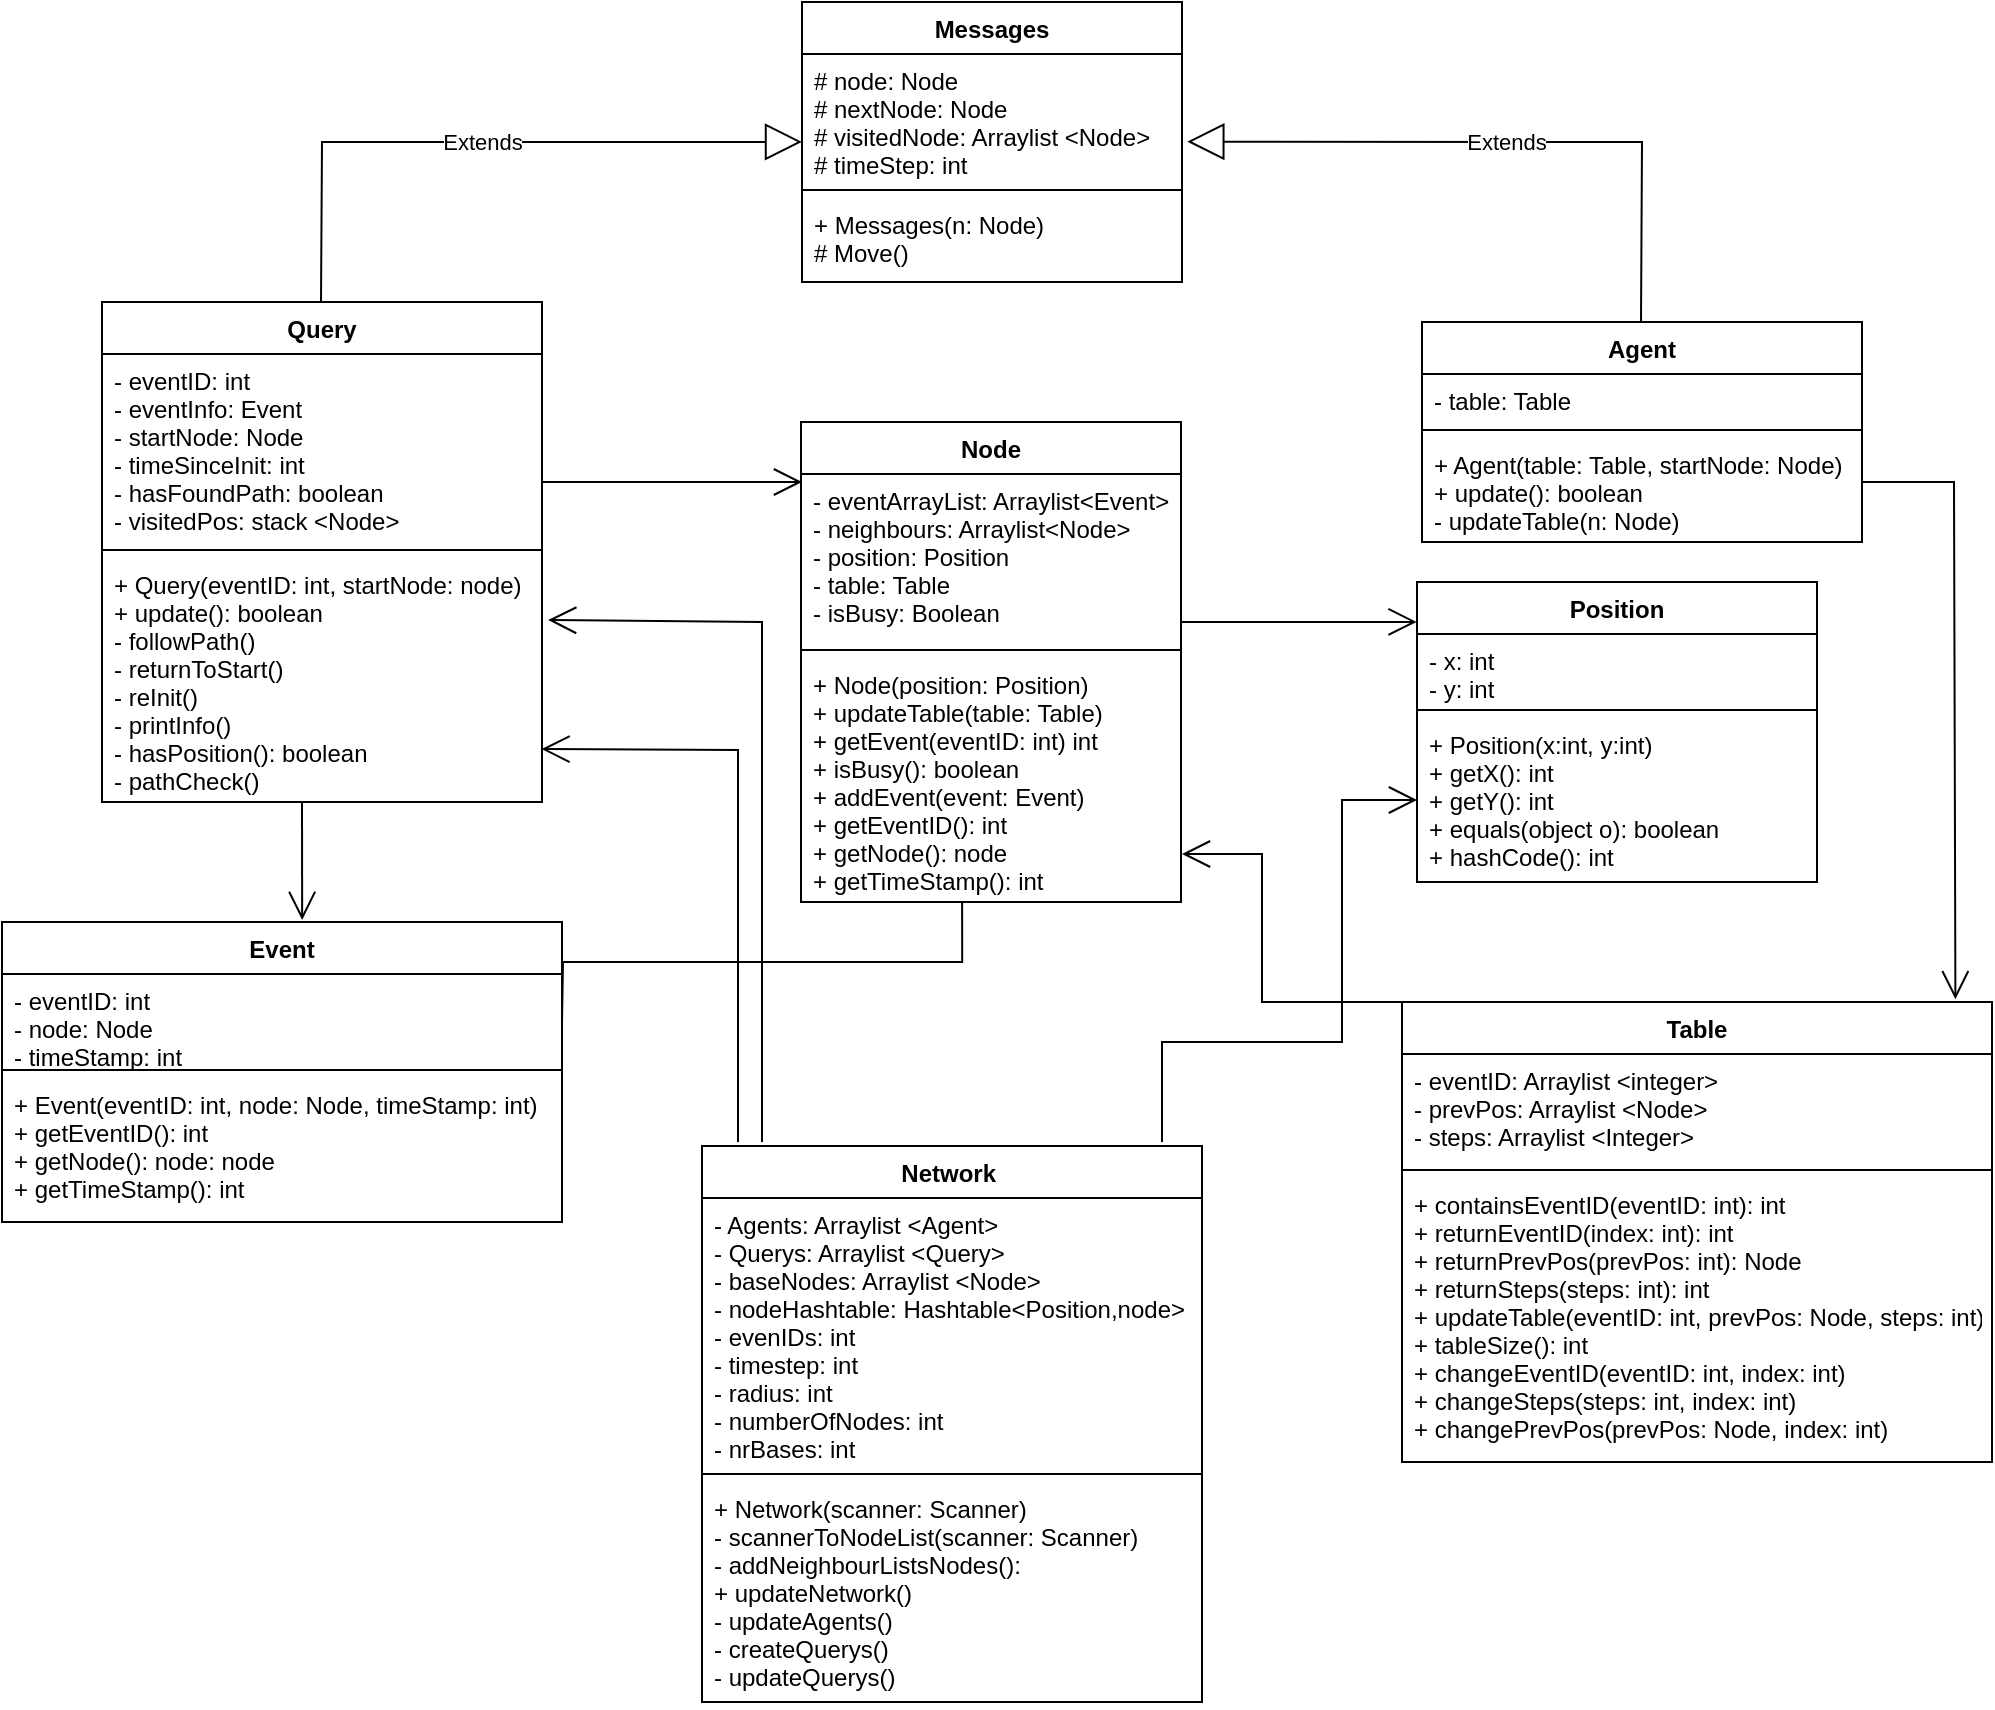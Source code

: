 <mxfile version="18.0.7" type="github">
  <diagram id="991YIVNwjoEm6JlIrCAU" name="Page-1">
    <mxGraphModel dx="1395" dy="759" grid="1" gridSize="10" guides="1" tooltips="1" connect="1" arrows="1" fold="1" page="1" pageScale="1" pageWidth="1169" pageHeight="1654" math="0" shadow="0">
      <root>
        <mxCell id="0" />
        <mxCell id="1" parent="0" />
        <mxCell id="1_JYMFFjYfN3ZRPpOfIf-5" value="Messages" style="swimlane;fontStyle=1;align=center;verticalAlign=top;childLayout=stackLayout;horizontal=1;startSize=26;horizontalStack=0;resizeParent=1;resizeParentMax=0;resizeLast=0;collapsible=1;marginBottom=0;" parent="1" vertex="1">
          <mxGeometry x="490" y="10" width="190" height="140" as="geometry" />
        </mxCell>
        <mxCell id="1_JYMFFjYfN3ZRPpOfIf-6" value="# node: Node&#xa;# nextNode: Node&#xa;# visitedNode: Arraylist &lt;Node&gt;&#xa;# timeStep: int&#xa;&#xa;&#xa;" style="text;strokeColor=none;fillColor=none;align=left;verticalAlign=top;spacingLeft=4;spacingRight=4;overflow=hidden;rotatable=0;points=[[0,0.5],[1,0.5]];portConstraint=eastwest;" parent="1_JYMFFjYfN3ZRPpOfIf-5" vertex="1">
          <mxGeometry y="26" width="190" height="64" as="geometry" />
        </mxCell>
        <mxCell id="1_JYMFFjYfN3ZRPpOfIf-7" value="" style="line;strokeWidth=1;fillColor=none;align=left;verticalAlign=middle;spacingTop=-1;spacingLeft=3;spacingRight=3;rotatable=0;labelPosition=right;points=[];portConstraint=eastwest;" parent="1_JYMFFjYfN3ZRPpOfIf-5" vertex="1">
          <mxGeometry y="90" width="190" height="8" as="geometry" />
        </mxCell>
        <mxCell id="1_JYMFFjYfN3ZRPpOfIf-8" value="+ Messages(n: Node)&#xa;# Move()&#xa;" style="text;strokeColor=none;fillColor=none;align=left;verticalAlign=top;spacingLeft=4;spacingRight=4;overflow=hidden;rotatable=0;points=[[0,0.5],[1,0.5]];portConstraint=eastwest;" parent="1_JYMFFjYfN3ZRPpOfIf-5" vertex="1">
          <mxGeometry y="98" width="190" height="42" as="geometry" />
        </mxCell>
        <mxCell id="1_JYMFFjYfN3ZRPpOfIf-9" value="Query" style="swimlane;fontStyle=1;align=center;verticalAlign=top;childLayout=stackLayout;horizontal=1;startSize=26;horizontalStack=0;resizeParent=1;resizeParentMax=0;resizeLast=0;collapsible=1;marginBottom=0;" parent="1" vertex="1">
          <mxGeometry x="140" y="160" width="220" height="250" as="geometry" />
        </mxCell>
        <mxCell id="1_JYMFFjYfN3ZRPpOfIf-10" value="- eventID: int&#xa;- eventInfo: Event&#xa;- startNode: Node&#xa;- timeSinceInit: int&#xa;- hasFoundPath: boolean&#xa;- visitedPos: stack &lt;Node&gt;&#xa;&#xa;" style="text;strokeColor=none;fillColor=none;align=left;verticalAlign=top;spacingLeft=4;spacingRight=4;overflow=hidden;rotatable=0;points=[[0,0.5],[1,0.5]];portConstraint=eastwest;" parent="1_JYMFFjYfN3ZRPpOfIf-9" vertex="1">
          <mxGeometry y="26" width="220" height="94" as="geometry" />
        </mxCell>
        <mxCell id="1_JYMFFjYfN3ZRPpOfIf-11" value="" style="line;strokeWidth=1;fillColor=none;align=left;verticalAlign=middle;spacingTop=-1;spacingLeft=3;spacingRight=3;rotatable=0;labelPosition=right;points=[];portConstraint=eastwest;" parent="1_JYMFFjYfN3ZRPpOfIf-9" vertex="1">
          <mxGeometry y="120" width="220" height="8" as="geometry" />
        </mxCell>
        <mxCell id="1_JYMFFjYfN3ZRPpOfIf-12" value="+ Query(eventID: int, startNode: node)&#xa;+ update(): boolean&#xa;- followPath()&#xa;- returnToStart()&#xa;- reInit()&#xa;- printInfo()&#xa;- hasPosition(): boolean&#xa;- pathCheck()&#xa;&#xa;&#xa;" style="text;strokeColor=none;fillColor=none;align=left;verticalAlign=top;spacingLeft=4;spacingRight=4;overflow=hidden;rotatable=0;points=[[0,0.5],[1,0.5]];portConstraint=eastwest;" parent="1_JYMFFjYfN3ZRPpOfIf-9" vertex="1">
          <mxGeometry y="128" width="220" height="122" as="geometry" />
        </mxCell>
        <mxCell id="VKuDwxEm7nUwZR5LMTLR-1" value="Agent" style="swimlane;fontStyle=1;align=center;verticalAlign=top;childLayout=stackLayout;horizontal=1;startSize=26;horizontalStack=0;resizeParent=1;resizeParentMax=0;resizeLast=0;collapsible=1;marginBottom=0;" parent="1" vertex="1">
          <mxGeometry x="800" y="170" width="220" height="110" as="geometry" />
        </mxCell>
        <mxCell id="VKuDwxEm7nUwZR5LMTLR-2" value="- table: Table" style="text;strokeColor=none;fillColor=none;align=left;verticalAlign=top;spacingLeft=4;spacingRight=4;overflow=hidden;rotatable=0;points=[[0,0.5],[1,0.5]];portConstraint=eastwest;" parent="VKuDwxEm7nUwZR5LMTLR-1" vertex="1">
          <mxGeometry y="26" width="220" height="24" as="geometry" />
        </mxCell>
        <mxCell id="VKuDwxEm7nUwZR5LMTLR-3" value="" style="line;strokeWidth=1;fillColor=none;align=left;verticalAlign=middle;spacingTop=-1;spacingLeft=3;spacingRight=3;rotatable=0;labelPosition=right;points=[];portConstraint=eastwest;" parent="VKuDwxEm7nUwZR5LMTLR-1" vertex="1">
          <mxGeometry y="50" width="220" height="8" as="geometry" />
        </mxCell>
        <mxCell id="VKuDwxEm7nUwZR5LMTLR-4" value="+ Agent(table: Table, startNode: Node)&#xa;+ update(): boolean&#xa;- updateTable(n: Node)" style="text;strokeColor=none;fillColor=none;align=left;verticalAlign=top;spacingLeft=4;spacingRight=4;overflow=hidden;rotatable=0;points=[[0,0.5],[1,0.5]];portConstraint=eastwest;" parent="VKuDwxEm7nUwZR5LMTLR-1" vertex="1">
          <mxGeometry y="58" width="220" height="52" as="geometry" />
        </mxCell>
        <mxCell id="VKuDwxEm7nUwZR5LMTLR-6" value="Event" style="swimlane;fontStyle=1;align=center;verticalAlign=top;childLayout=stackLayout;horizontal=1;startSize=26;horizontalStack=0;resizeParent=1;resizeParentMax=0;resizeLast=0;collapsible=1;marginBottom=0;" parent="1" vertex="1">
          <mxGeometry x="90" y="470" width="280" height="150" as="geometry" />
        </mxCell>
        <mxCell id="VKuDwxEm7nUwZR5LMTLR-7" value="- eventID: int&#xa;- node: Node&#xa;- timeStamp: int" style="text;strokeColor=none;fillColor=none;align=left;verticalAlign=top;spacingLeft=4;spacingRight=4;overflow=hidden;rotatable=0;points=[[0,0.5],[1,0.5]];portConstraint=eastwest;" parent="VKuDwxEm7nUwZR5LMTLR-6" vertex="1">
          <mxGeometry y="26" width="280" height="44" as="geometry" />
        </mxCell>
        <mxCell id="VKuDwxEm7nUwZR5LMTLR-8" value="" style="line;strokeWidth=1;fillColor=none;align=left;verticalAlign=middle;spacingTop=-1;spacingLeft=3;spacingRight=3;rotatable=0;labelPosition=right;points=[];portConstraint=eastwest;" parent="VKuDwxEm7nUwZR5LMTLR-6" vertex="1">
          <mxGeometry y="70" width="280" height="8" as="geometry" />
        </mxCell>
        <mxCell id="VKuDwxEm7nUwZR5LMTLR-9" value="+ Event(eventID: int, node: Node, timeStamp: int)&#xa;+ getEventID(): int&#xa;+ getNode(): node: node&#xa;+ getTimeStamp(): int &#xa;" style="text;strokeColor=none;fillColor=none;align=left;verticalAlign=top;spacingLeft=4;spacingRight=4;overflow=hidden;rotatable=0;points=[[0,0.5],[1,0.5]];portConstraint=eastwest;" parent="VKuDwxEm7nUwZR5LMTLR-6" vertex="1">
          <mxGeometry y="78" width="280" height="72" as="geometry" />
        </mxCell>
        <mxCell id="jn8yHUsUbNdfzYUunDCB-1" value="Position" style="swimlane;fontStyle=1;align=center;verticalAlign=top;childLayout=stackLayout;horizontal=1;startSize=26;horizontalStack=0;resizeParent=1;resizeParentMax=0;resizeLast=0;collapsible=1;marginBottom=0;" vertex="1" parent="1">
          <mxGeometry x="797.5" y="300" width="200" height="150" as="geometry" />
        </mxCell>
        <mxCell id="jn8yHUsUbNdfzYUunDCB-2" value="- x: int&#xa;- y: int " style="text;strokeColor=none;fillColor=none;align=left;verticalAlign=top;spacingLeft=4;spacingRight=4;overflow=hidden;rotatable=0;points=[[0,0.5],[1,0.5]];portConstraint=eastwest;" vertex="1" parent="jn8yHUsUbNdfzYUunDCB-1">
          <mxGeometry y="26" width="200" height="34" as="geometry" />
        </mxCell>
        <mxCell id="jn8yHUsUbNdfzYUunDCB-3" value="" style="line;strokeWidth=1;fillColor=none;align=left;verticalAlign=middle;spacingTop=-1;spacingLeft=3;spacingRight=3;rotatable=0;labelPosition=right;points=[];portConstraint=eastwest;" vertex="1" parent="jn8yHUsUbNdfzYUunDCB-1">
          <mxGeometry y="60" width="200" height="8" as="geometry" />
        </mxCell>
        <mxCell id="jn8yHUsUbNdfzYUunDCB-4" value="+ Position(x:int, y:int)&#xa;+ getX(): int&#xa;+ getY(): int&#xa;+ equals(object o): boolean&#xa;+ hashCode(): int" style="text;strokeColor=none;fillColor=none;align=left;verticalAlign=top;spacingLeft=4;spacingRight=4;overflow=hidden;rotatable=0;points=[[0,0.5],[1,0.5]];portConstraint=eastwest;" vertex="1" parent="jn8yHUsUbNdfzYUunDCB-1">
          <mxGeometry y="68" width="200" height="82" as="geometry" />
        </mxCell>
        <mxCell id="jn8yHUsUbNdfzYUunDCB-5" value="Node" style="swimlane;fontStyle=1;align=center;verticalAlign=top;childLayout=stackLayout;horizontal=1;startSize=26;horizontalStack=0;resizeParent=1;resizeParentMax=0;resizeLast=0;collapsible=1;marginBottom=0;" vertex="1" parent="1">
          <mxGeometry x="489.5" y="220" width="190" height="240" as="geometry" />
        </mxCell>
        <mxCell id="jn8yHUsUbNdfzYUunDCB-6" value="- eventArrayList: Arraylist&lt;Event&gt;&#xa;- neighbours: Arraylist&lt;Node&gt;&#xa;- position: Position&#xa;- table: Table&#xa;- isBusy: Boolean&#xa;" style="text;strokeColor=none;fillColor=none;align=left;verticalAlign=top;spacingLeft=4;spacingRight=4;overflow=hidden;rotatable=0;points=[[0,0.5],[1,0.5]];portConstraint=eastwest;" vertex="1" parent="jn8yHUsUbNdfzYUunDCB-5">
          <mxGeometry y="26" width="190" height="84" as="geometry" />
        </mxCell>
        <mxCell id="jn8yHUsUbNdfzYUunDCB-7" value="" style="line;strokeWidth=1;fillColor=none;align=left;verticalAlign=middle;spacingTop=-1;spacingLeft=3;spacingRight=3;rotatable=0;labelPosition=right;points=[];portConstraint=eastwest;" vertex="1" parent="jn8yHUsUbNdfzYUunDCB-5">
          <mxGeometry y="110" width="190" height="8" as="geometry" />
        </mxCell>
        <mxCell id="jn8yHUsUbNdfzYUunDCB-8" value="+ Node(position: Position)&#xa;+ updateTable(table: Table)&#xa;+ getEvent(eventID: int) int&#xa;+ isBusy(): boolean&#xa;+ addEvent(event: Event) &#xa;+ getEventID(): int&#xa;+ getNode(): node&#xa;+ getTimeStamp(): int" style="text;strokeColor=none;fillColor=none;align=left;verticalAlign=top;spacingLeft=4;spacingRight=4;overflow=hidden;rotatable=0;points=[[0,0.5],[1,0.5]];portConstraint=eastwest;" vertex="1" parent="jn8yHUsUbNdfzYUunDCB-5">
          <mxGeometry y="118" width="190" height="122" as="geometry" />
        </mxCell>
        <mxCell id="jn8yHUsUbNdfzYUunDCB-9" value="Table" style="swimlane;fontStyle=1;align=center;verticalAlign=top;childLayout=stackLayout;horizontal=1;startSize=26;horizontalStack=0;resizeParent=1;resizeParentMax=0;resizeLast=0;collapsible=1;marginBottom=0;" vertex="1" parent="1">
          <mxGeometry x="790" y="510" width="295" height="230" as="geometry" />
        </mxCell>
        <mxCell id="jn8yHUsUbNdfzYUunDCB-10" value="- eventID: Arraylist &lt;integer&gt;&#xa;- prevPos: Arraylist &lt;Node&gt;&#xa;- steps: Arraylist &lt;Integer&gt;&#xa;" style="text;strokeColor=none;fillColor=none;align=left;verticalAlign=top;spacingLeft=4;spacingRight=4;overflow=hidden;rotatable=0;points=[[0,0.5],[1,0.5]];portConstraint=eastwest;" vertex="1" parent="jn8yHUsUbNdfzYUunDCB-9">
          <mxGeometry y="26" width="295" height="54" as="geometry" />
        </mxCell>
        <mxCell id="jn8yHUsUbNdfzYUunDCB-11" value="" style="line;strokeWidth=1;fillColor=none;align=left;verticalAlign=middle;spacingTop=-1;spacingLeft=3;spacingRight=3;rotatable=0;labelPosition=right;points=[];portConstraint=eastwest;" vertex="1" parent="jn8yHUsUbNdfzYUunDCB-9">
          <mxGeometry y="80" width="295" height="8" as="geometry" />
        </mxCell>
        <mxCell id="jn8yHUsUbNdfzYUunDCB-12" value="+ containsEventID(eventID: int): int&#xa;+ returnEventID(index: int): int&#xa;+ returnPrevPos(prevPos: int): Node&#xa;+ returnSteps(steps: int): int&#xa;+ updateTable(eventID: int, prevPos: Node, steps: int)&#xa;+ tableSize(): int&#xa;+ changeEventID(eventID: int, index: int)&#xa;+ changeSteps(steps: int, index: int)&#xa;+ changePrevPos(prevPos: Node, index: int)&#xa;" style="text;strokeColor=none;fillColor=none;align=left;verticalAlign=top;spacingLeft=4;spacingRight=4;overflow=hidden;rotatable=0;points=[[0,0.5],[1,0.5]];portConstraint=eastwest;" vertex="1" parent="jn8yHUsUbNdfzYUunDCB-9">
          <mxGeometry y="88" width="295" height="142" as="geometry" />
        </mxCell>
        <mxCell id="jn8yHUsUbNdfzYUunDCB-13" value="Network " style="swimlane;fontStyle=1;align=center;verticalAlign=top;childLayout=stackLayout;horizontal=1;startSize=26;horizontalStack=0;resizeParent=1;resizeParentMax=0;resizeLast=0;collapsible=1;marginBottom=0;" vertex="1" parent="1">
          <mxGeometry x="440" y="582" width="250" height="278" as="geometry" />
        </mxCell>
        <mxCell id="jn8yHUsUbNdfzYUunDCB-14" value="- Agents: Arraylist &lt;Agent&gt;&#xa;- Querys: Arraylist &lt;Query&gt;&#xa;- baseNodes: Arraylist &lt;Node&gt;&#xa;- nodeHashtable: Hashtable&lt;Position,node&gt;&#xa;- evenIDs: int&#xa;- timestep: int&#xa;- radius: int&#xa;- numberOfNodes: int&#xa;- nrBases: int" style="text;strokeColor=none;fillColor=none;align=left;verticalAlign=top;spacingLeft=4;spacingRight=4;overflow=hidden;rotatable=0;points=[[0,0.5],[1,0.5]];portConstraint=eastwest;" vertex="1" parent="jn8yHUsUbNdfzYUunDCB-13">
          <mxGeometry y="26" width="250" height="134" as="geometry" />
        </mxCell>
        <mxCell id="jn8yHUsUbNdfzYUunDCB-15" value="" style="line;strokeWidth=1;fillColor=none;align=left;verticalAlign=middle;spacingTop=-1;spacingLeft=3;spacingRight=3;rotatable=0;labelPosition=right;points=[];portConstraint=eastwest;" vertex="1" parent="jn8yHUsUbNdfzYUunDCB-13">
          <mxGeometry y="160" width="250" height="8" as="geometry" />
        </mxCell>
        <mxCell id="jn8yHUsUbNdfzYUunDCB-16" value="+ Network(scanner: Scanner)&#xa;- scannerToNodeList(scanner: Scanner)&#xa;- addNeighbourListsNodes():&#xa;+ updateNetwork()&#xa;- updateAgents()&#xa;- createQuerys()&#xa;- updateQuerys()" style="text;strokeColor=none;fillColor=none;align=left;verticalAlign=top;spacingLeft=4;spacingRight=4;overflow=hidden;rotatable=0;points=[[0,0.5],[1,0.5]];portConstraint=eastwest;" vertex="1" parent="jn8yHUsUbNdfzYUunDCB-13">
          <mxGeometry y="168" width="250" height="110" as="geometry" />
        </mxCell>
        <mxCell id="jn8yHUsUbNdfzYUunDCB-18" value="Extends" style="endArrow=block;endSize=16;endFill=0;html=1;rounded=0;entryX=0;entryY=0.687;entryDx=0;entryDy=0;entryPerimeter=0;" edge="1" parent="1" target="1_JYMFFjYfN3ZRPpOfIf-6">
          <mxGeometry width="160" relative="1" as="geometry">
            <mxPoint x="249.5" y="160" as="sourcePoint" />
            <mxPoint x="250" y="10" as="targetPoint" />
            <Array as="points">
              <mxPoint x="250" y="80" />
            </Array>
          </mxGeometry>
        </mxCell>
        <mxCell id="jn8yHUsUbNdfzYUunDCB-19" value="Extends" style="endArrow=block;endSize=16;endFill=0;html=1;rounded=0;entryX=1.014;entryY=0.685;entryDx=0;entryDy=0;entryPerimeter=0;" edge="1" parent="1" target="1_JYMFFjYfN3ZRPpOfIf-6">
          <mxGeometry width="160" relative="1" as="geometry">
            <mxPoint x="909.5" y="170" as="sourcePoint" />
            <mxPoint x="820" y="40" as="targetPoint" />
            <Array as="points">
              <mxPoint x="910" y="80" />
            </Array>
          </mxGeometry>
        </mxCell>
        <mxCell id="jn8yHUsUbNdfzYUunDCB-20" value="" style="endArrow=open;endFill=1;endSize=12;html=1;rounded=0;exitX=0;exitY=0;exitDx=0;exitDy=0;" edge="1" parent="1" source="jn8yHUsUbNdfzYUunDCB-9">
          <mxGeometry width="160" relative="1" as="geometry">
            <mxPoint x="750" y="470" as="sourcePoint" />
            <mxPoint x="680" y="436" as="targetPoint" />
            <Array as="points">
              <mxPoint x="720" y="510" />
              <mxPoint x="720" y="436" />
            </Array>
          </mxGeometry>
        </mxCell>
        <mxCell id="jn8yHUsUbNdfzYUunDCB-21" value="" style="endArrow=open;endFill=1;endSize=12;html=1;rounded=0;entryX=0;entryY=0.5;entryDx=0;entryDy=0;" edge="1" parent="1" target="jn8yHUsUbNdfzYUunDCB-4">
          <mxGeometry width="160" relative="1" as="geometry">
            <mxPoint x="670" y="580" as="sourcePoint" />
            <mxPoint x="760" y="370" as="targetPoint" />
            <Array as="points">
              <mxPoint x="670" y="530" />
              <mxPoint x="760" y="530" />
              <mxPoint x="760" y="409" />
            </Array>
          </mxGeometry>
        </mxCell>
        <mxCell id="jn8yHUsUbNdfzYUunDCB-22" value="" style="endArrow=open;endFill=1;endSize=12;html=1;rounded=0;entryX=0.938;entryY=-0.006;entryDx=0;entryDy=0;entryPerimeter=0;" edge="1" parent="1" target="jn8yHUsUbNdfzYUunDCB-9">
          <mxGeometry width="160" relative="1" as="geometry">
            <mxPoint x="1020" y="250" as="sourcePoint" />
            <mxPoint x="1070" y="510" as="targetPoint" />
            <Array as="points">
              <mxPoint x="1066" y="250" />
            </Array>
          </mxGeometry>
        </mxCell>
        <mxCell id="jn8yHUsUbNdfzYUunDCB-24" value="" style="endArrow=open;endFill=1;endSize=12;html=1;rounded=0;entryX=0.999;entryY=0.783;entryDx=0;entryDy=0;entryPerimeter=0;" edge="1" parent="1" target="1_JYMFFjYfN3ZRPpOfIf-12">
          <mxGeometry width="160" relative="1" as="geometry">
            <mxPoint x="458" y="580" as="sourcePoint" />
            <mxPoint x="458" y="310" as="targetPoint" />
            <Array as="points">
              <mxPoint x="458" y="384" />
            </Array>
          </mxGeometry>
        </mxCell>
        <mxCell id="jn8yHUsUbNdfzYUunDCB-25" value="" style="endArrow=open;endFill=1;endSize=12;html=1;rounded=0;entryX=1.014;entryY=0.254;entryDx=0;entryDy=0;entryPerimeter=0;" edge="1" parent="1" target="1_JYMFFjYfN3ZRPpOfIf-12">
          <mxGeometry width="160" relative="1" as="geometry">
            <mxPoint x="470" y="580" as="sourcePoint" />
            <mxPoint x="470" y="120" as="targetPoint" />
            <Array as="points">
              <mxPoint x="470" y="320" />
            </Array>
          </mxGeometry>
        </mxCell>
        <mxCell id="jn8yHUsUbNdfzYUunDCB-26" value="" style="endArrow=open;endFill=1;endSize=12;html=1;rounded=0;entryX=0.536;entryY=-0.007;entryDx=0;entryDy=0;entryPerimeter=0;" edge="1" parent="1" target="VKuDwxEm7nUwZR5LMTLR-6">
          <mxGeometry width="160" relative="1" as="geometry">
            <mxPoint x="240" y="410" as="sourcePoint" />
            <mxPoint x="240" y="460" as="targetPoint" />
          </mxGeometry>
        </mxCell>
        <mxCell id="jn8yHUsUbNdfzYUunDCB-27" value="" style="endArrow=open;endFill=1;endSize=12;html=1;rounded=0;entryX=-0.001;entryY=0.133;entryDx=0;entryDy=0;entryPerimeter=0;" edge="1" parent="1" target="jn8yHUsUbNdfzYUunDCB-1">
          <mxGeometry width="160" relative="1" as="geometry">
            <mxPoint x="679.5" y="320" as="sourcePoint" />
            <mxPoint x="759.5" y="320" as="targetPoint" />
          </mxGeometry>
        </mxCell>
        <mxCell id="jn8yHUsUbNdfzYUunDCB-35" value="" style="endArrow=none;html=1;edgeStyle=orthogonalEdgeStyle;rounded=0;entryX=0.424;entryY=1;entryDx=0;entryDy=0;entryPerimeter=0;" edge="1" parent="1" target="jn8yHUsUbNdfzYUunDCB-8">
          <mxGeometry relative="1" as="geometry">
            <mxPoint x="370" y="520" as="sourcePoint" />
            <mxPoint x="570" y="500" as="targetPoint" />
          </mxGeometry>
        </mxCell>
        <mxCell id="jn8yHUsUbNdfzYUunDCB-38" value="" style="endArrow=open;endFill=1;endSize=12;html=1;rounded=0;" edge="1" parent="1">
          <mxGeometry width="160" relative="1" as="geometry">
            <mxPoint x="360" y="250" as="sourcePoint" />
            <mxPoint x="490" y="250" as="targetPoint" />
          </mxGeometry>
        </mxCell>
      </root>
    </mxGraphModel>
  </diagram>
</mxfile>
